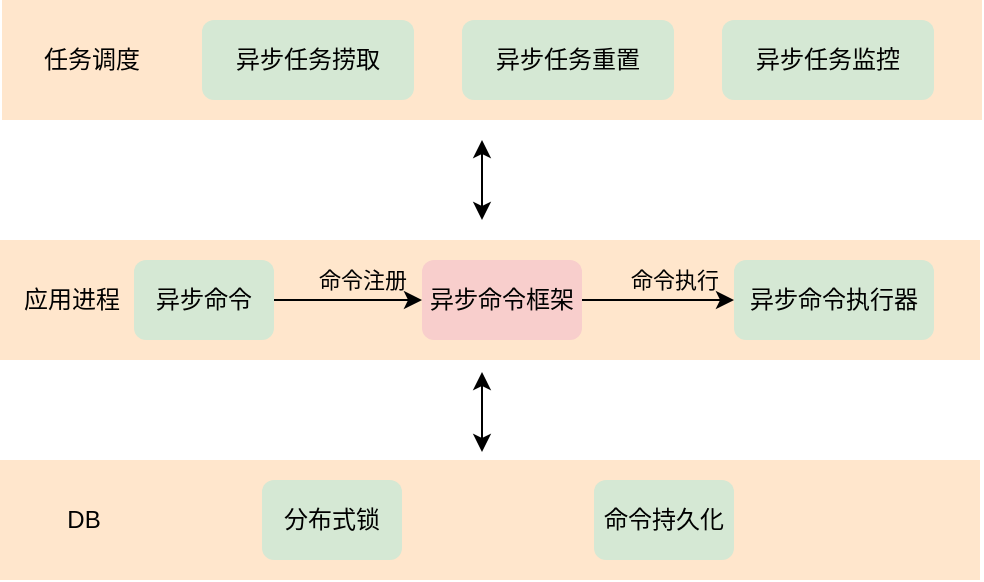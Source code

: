 <mxfile version="15.2.9" type="github">
  <diagram id="RLMSA8aWEkdlNHtkEmKV" name="第 1 页">
    <mxGraphModel dx="895" dy="597" grid="1" gridSize="10" guides="1" tooltips="1" connect="1" arrows="1" fold="1" page="1" pageScale="1" pageWidth="827" pageHeight="1169" math="0" shadow="0">
      <root>
        <mxCell id="0" />
        <mxCell id="1" parent="0" />
        <mxCell id="YboemyCjy17NQr9Hy9Y8-16" value="" style="edgeStyle=orthogonalEdgeStyle;rounded=0;orthogonalLoop=1;jettySize=auto;html=1;startArrow=classic;startFill=1;" edge="1" parent="1">
          <mxGeometry relative="1" as="geometry">
            <mxPoint x="410" y="350" as="sourcePoint" />
            <mxPoint x="410" y="390" as="targetPoint" />
            <Array as="points">
              <mxPoint x="410" y="350" />
            </Array>
          </mxGeometry>
        </mxCell>
        <mxCell id="YboemyCjy17NQr9Hy9Y8-2" value="" style="rounded=0;whiteSpace=wrap;html=1;fillColor=#ffe6cc;strokeColor=none;" vertex="1" parent="1">
          <mxGeometry x="170" y="280" width="490" height="60" as="geometry" />
        </mxCell>
        <mxCell id="YboemyCjy17NQr9Hy9Y8-3" value="异步任务捞取" style="rounded=1;whiteSpace=wrap;html=1;fillColor=#d5e8d4;strokeColor=none;" vertex="1" parent="1">
          <mxGeometry x="270" y="290" width="106" height="40" as="geometry" />
        </mxCell>
        <mxCell id="YboemyCjy17NQr9Hy9Y8-4" value="异步任务重置" style="rounded=1;whiteSpace=wrap;html=1;fillColor=#d5e8d4;strokeColor=none;" vertex="1" parent="1">
          <mxGeometry x="400" y="290" width="106" height="40" as="geometry" />
        </mxCell>
        <mxCell id="YboemyCjy17NQr9Hy9Y8-5" value="异步任务监控" style="rounded=1;whiteSpace=wrap;html=1;fillColor=#d5e8d4;strokeColor=none;" vertex="1" parent="1">
          <mxGeometry x="530" y="290" width="106" height="40" as="geometry" />
        </mxCell>
        <mxCell id="YboemyCjy17NQr9Hy9Y8-6" value="任务调度" style="text;html=1;strokeColor=none;fillColor=none;align=center;verticalAlign=middle;whiteSpace=wrap;rounded=0;" vertex="1" parent="1">
          <mxGeometry x="190" y="300" width="50" height="20" as="geometry" />
        </mxCell>
        <mxCell id="YboemyCjy17NQr9Hy9Y8-7" value="" style="rounded=0;whiteSpace=wrap;html=1;fillColor=#ffe6cc;strokeColor=none;" vertex="1" parent="1">
          <mxGeometry x="169" y="400" width="490" height="60" as="geometry" />
        </mxCell>
        <mxCell id="YboemyCjy17NQr9Hy9Y8-12" value="" style="edgeStyle=orthogonalEdgeStyle;rounded=0;orthogonalLoop=1;jettySize=auto;html=1;" edge="1" parent="1" source="YboemyCjy17NQr9Hy9Y8-8" target="YboemyCjy17NQr9Hy9Y8-10">
          <mxGeometry relative="1" as="geometry" />
        </mxCell>
        <mxCell id="YboemyCjy17NQr9Hy9Y8-13" value="命令注册" style="edgeLabel;html=1;align=center;verticalAlign=middle;resizable=0;points=[];labelBackgroundColor=none;" vertex="1" connectable="0" parent="YboemyCjy17NQr9Hy9Y8-12">
          <mxGeometry x="0.054" y="2" relative="1" as="geometry">
            <mxPoint x="5" y="-8" as="offset" />
          </mxGeometry>
        </mxCell>
        <mxCell id="YboemyCjy17NQr9Hy9Y8-8" value="异步命令" style="rounded=1;whiteSpace=wrap;html=1;fillColor=#d5e8d4;strokeColor=none;" vertex="1" parent="1">
          <mxGeometry x="236" y="410" width="70" height="40" as="geometry" />
        </mxCell>
        <mxCell id="YboemyCjy17NQr9Hy9Y8-14" value="" style="edgeStyle=orthogonalEdgeStyle;rounded=0;orthogonalLoop=1;jettySize=auto;html=1;" edge="1" parent="1" source="YboemyCjy17NQr9Hy9Y8-10" target="YboemyCjy17NQr9Hy9Y8-11">
          <mxGeometry relative="1" as="geometry" />
        </mxCell>
        <mxCell id="YboemyCjy17NQr9Hy9Y8-15" value="命令执行" style="edgeLabel;html=1;align=center;verticalAlign=middle;resizable=0;points=[];labelBackgroundColor=none;" vertex="1" connectable="0" parent="YboemyCjy17NQr9Hy9Y8-14">
          <mxGeometry x="0.105" relative="1" as="geometry">
            <mxPoint x="4" y="-10" as="offset" />
          </mxGeometry>
        </mxCell>
        <mxCell id="YboemyCjy17NQr9Hy9Y8-10" value="异步命令框架" style="rounded=1;whiteSpace=wrap;html=1;fillColor=#f8cecc;strokeColor=none;" vertex="1" parent="1">
          <mxGeometry x="380" y="410" width="80" height="40" as="geometry" />
        </mxCell>
        <mxCell id="YboemyCjy17NQr9Hy9Y8-11" value="异步命令执行器" style="rounded=1;whiteSpace=wrap;html=1;fillColor=#d5e8d4;strokeColor=none;" vertex="1" parent="1">
          <mxGeometry x="536" y="410" width="100" height="40" as="geometry" />
        </mxCell>
        <mxCell id="YboemyCjy17NQr9Hy9Y8-17" value="应用进程" style="text;html=1;strokeColor=none;fillColor=none;align=center;verticalAlign=middle;whiteSpace=wrap;rounded=0;" vertex="1" parent="1">
          <mxGeometry x="180" y="420" width="50" height="20" as="geometry" />
        </mxCell>
        <mxCell id="YboemyCjy17NQr9Hy9Y8-18" value="" style="rounded=0;whiteSpace=wrap;html=1;fillColor=#ffe6cc;strokeColor=none;" vertex="1" parent="1">
          <mxGeometry x="169" y="510" width="490" height="60" as="geometry" />
        </mxCell>
        <mxCell id="YboemyCjy17NQr9Hy9Y8-19" value="DB" style="text;html=1;strokeColor=none;fillColor=none;align=center;verticalAlign=middle;whiteSpace=wrap;rounded=0;" vertex="1" parent="1">
          <mxGeometry x="186" y="530" width="50" height="20" as="geometry" />
        </mxCell>
        <mxCell id="YboemyCjy17NQr9Hy9Y8-20" value="分布式锁" style="rounded=1;whiteSpace=wrap;html=1;fillColor=#d5e8d4;strokeColor=none;" vertex="1" parent="1">
          <mxGeometry x="300" y="520" width="70" height="40" as="geometry" />
        </mxCell>
        <mxCell id="YboemyCjy17NQr9Hy9Y8-21" value="命令持久化" style="rounded=1;whiteSpace=wrap;html=1;fillColor=#d5e8d4;strokeColor=none;" vertex="1" parent="1">
          <mxGeometry x="466" y="520" width="70" height="40" as="geometry" />
        </mxCell>
        <mxCell id="YboemyCjy17NQr9Hy9Y8-22" value="" style="edgeStyle=orthogonalEdgeStyle;rounded=0;orthogonalLoop=1;jettySize=auto;html=1;startArrow=classic;startFill=1;" edge="1" parent="1">
          <mxGeometry relative="1" as="geometry">
            <mxPoint x="410" y="466.0" as="sourcePoint" />
            <mxPoint x="410" y="506.0" as="targetPoint" />
            <Array as="points">
              <mxPoint x="410" y="466" />
            </Array>
          </mxGeometry>
        </mxCell>
      </root>
    </mxGraphModel>
  </diagram>
</mxfile>
